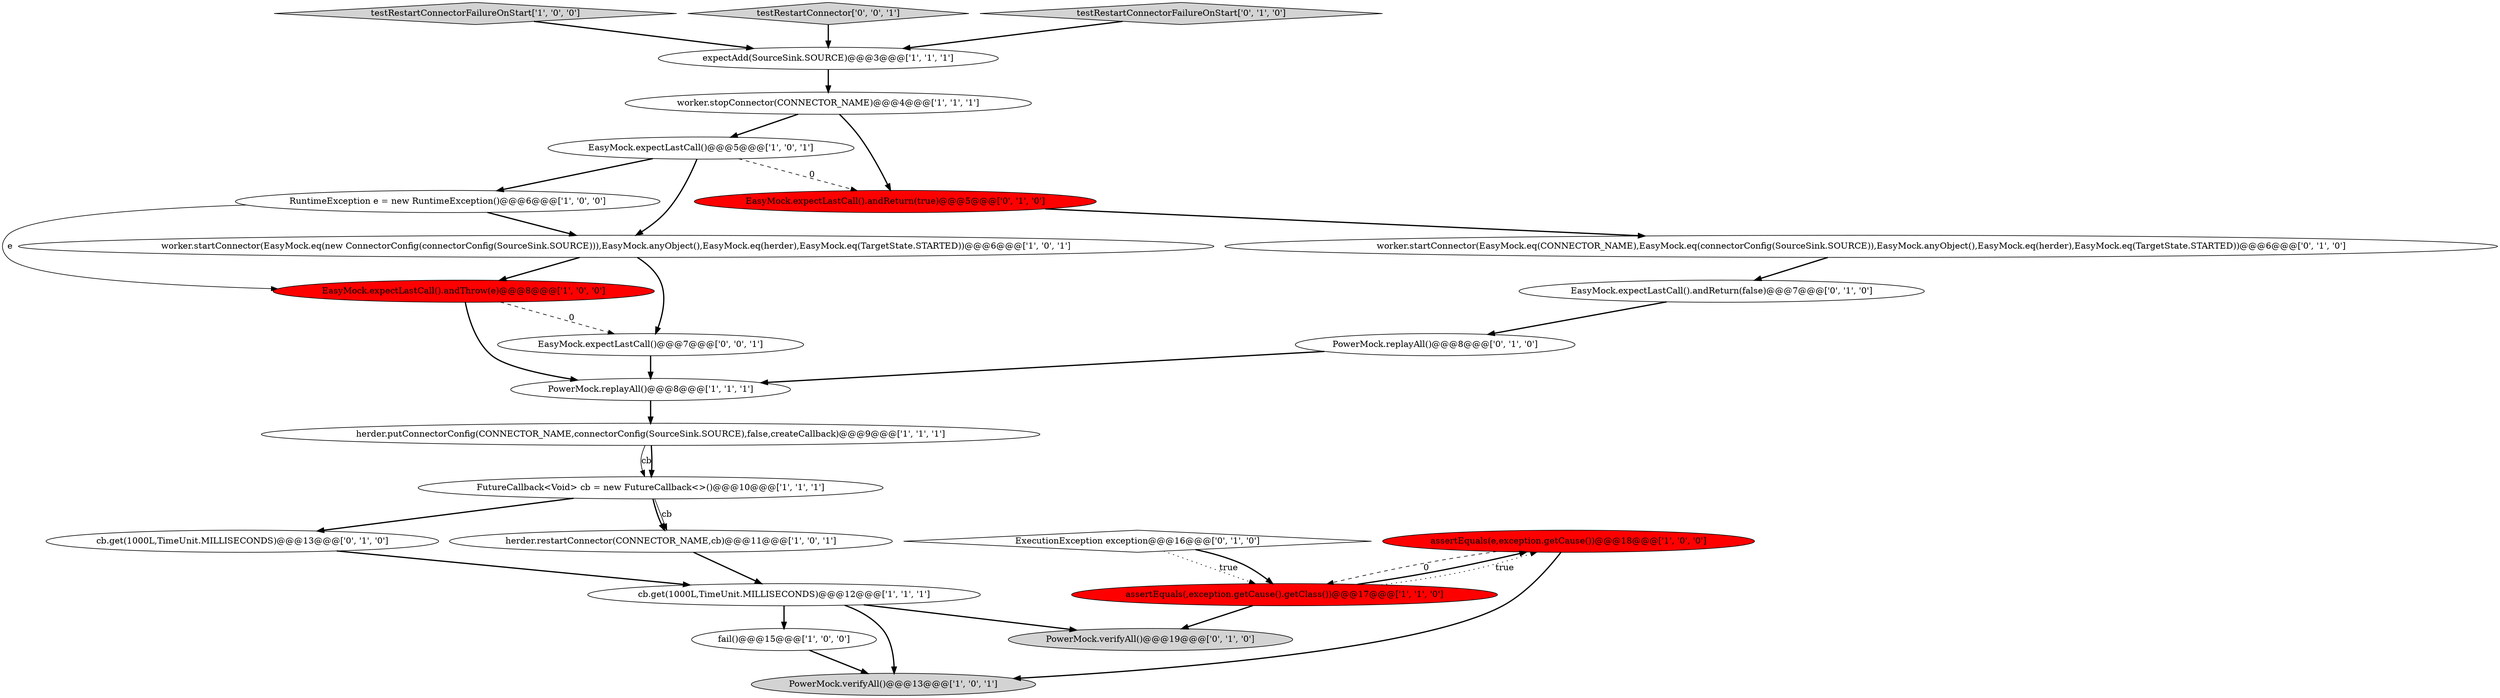 digraph {
8 [style = filled, label = "FutureCallback<Void> cb = new FutureCallback<>()@@@10@@@['1', '1', '1']", fillcolor = white, shape = ellipse image = "AAA0AAABBB1BBB"];
14 [style = filled, label = "PowerMock.verifyAll()@@@13@@@['1', '0', '1']", fillcolor = lightgray, shape = ellipse image = "AAA0AAABBB1BBB"];
7 [style = filled, label = "testRestartConnectorFailureOnStart['1', '0', '0']", fillcolor = lightgray, shape = diamond image = "AAA0AAABBB1BBB"];
16 [style = filled, label = "ExecutionException exception@@@16@@@['0', '1', '0']", fillcolor = white, shape = diamond image = "AAA0AAABBB2BBB"];
19 [style = filled, label = "worker.startConnector(EasyMock.eq(CONNECTOR_NAME),EasyMock.eq(connectorConfig(SourceSink.SOURCE)),EasyMock.anyObject(),EasyMock.eq(herder),EasyMock.eq(TargetState.STARTED))@@@6@@@['0', '1', '0']", fillcolor = white, shape = ellipse image = "AAA0AAABBB2BBB"];
21 [style = filled, label = "cb.get(1000L,TimeUnit.MILLISECONDS)@@@13@@@['0', '1', '0']", fillcolor = white, shape = ellipse image = "AAA0AAABBB2BBB"];
5 [style = filled, label = "EasyMock.expectLastCall()@@@5@@@['1', '0', '1']", fillcolor = white, shape = ellipse image = "AAA0AAABBB1BBB"];
15 [style = filled, label = "herder.restartConnector(CONNECTOR_NAME,cb)@@@11@@@['1', '0', '1']", fillcolor = white, shape = ellipse image = "AAA0AAABBB1BBB"];
24 [style = filled, label = "EasyMock.expectLastCall()@@@7@@@['0', '0', '1']", fillcolor = white, shape = ellipse image = "AAA0AAABBB3BBB"];
4 [style = filled, label = "assertEquals(,exception.getCause().getClass())@@@17@@@['1', '1', '0']", fillcolor = red, shape = ellipse image = "AAA1AAABBB1BBB"];
25 [style = filled, label = "testRestartConnector['0', '0', '1']", fillcolor = lightgray, shape = diamond image = "AAA0AAABBB3BBB"];
20 [style = filled, label = "PowerMock.replayAll()@@@8@@@['0', '1', '0']", fillcolor = white, shape = ellipse image = "AAA0AAABBB2BBB"];
23 [style = filled, label = "EasyMock.expectLastCall().andReturn(true)@@@5@@@['0', '1', '0']", fillcolor = red, shape = ellipse image = "AAA1AAABBB2BBB"];
13 [style = filled, label = "PowerMock.replayAll()@@@8@@@['1', '1', '1']", fillcolor = white, shape = ellipse image = "AAA0AAABBB1BBB"];
10 [style = filled, label = "RuntimeException e = new RuntimeException()@@@6@@@['1', '0', '0']", fillcolor = white, shape = ellipse image = "AAA0AAABBB1BBB"];
18 [style = filled, label = "EasyMock.expectLastCall().andReturn(false)@@@7@@@['0', '1', '0']", fillcolor = white, shape = ellipse image = "AAA0AAABBB2BBB"];
6 [style = filled, label = "worker.startConnector(EasyMock.eq(new ConnectorConfig(connectorConfig(SourceSink.SOURCE))),EasyMock.anyObject(),EasyMock.eq(herder),EasyMock.eq(TargetState.STARTED))@@@6@@@['1', '0', '1']", fillcolor = white, shape = ellipse image = "AAA0AAABBB1BBB"];
12 [style = filled, label = "assertEquals(e,exception.getCause())@@@18@@@['1', '0', '0']", fillcolor = red, shape = ellipse image = "AAA1AAABBB1BBB"];
3 [style = filled, label = "cb.get(1000L,TimeUnit.MILLISECONDS)@@@12@@@['1', '1', '1']", fillcolor = white, shape = ellipse image = "AAA0AAABBB1BBB"];
1 [style = filled, label = "expectAdd(SourceSink.SOURCE)@@@3@@@['1', '1', '1']", fillcolor = white, shape = ellipse image = "AAA0AAABBB1BBB"];
11 [style = filled, label = "fail()@@@15@@@['1', '0', '0']", fillcolor = white, shape = ellipse image = "AAA0AAABBB1BBB"];
2 [style = filled, label = "worker.stopConnector(CONNECTOR_NAME)@@@4@@@['1', '1', '1']", fillcolor = white, shape = ellipse image = "AAA0AAABBB1BBB"];
0 [style = filled, label = "EasyMock.expectLastCall().andThrow(e)@@@8@@@['1', '0', '0']", fillcolor = red, shape = ellipse image = "AAA1AAABBB1BBB"];
22 [style = filled, label = "testRestartConnectorFailureOnStart['0', '1', '0']", fillcolor = lightgray, shape = diamond image = "AAA0AAABBB2BBB"];
9 [style = filled, label = "herder.putConnectorConfig(CONNECTOR_NAME,connectorConfig(SourceSink.SOURCE),false,createCallback)@@@9@@@['1', '1', '1']", fillcolor = white, shape = ellipse image = "AAA0AAABBB1BBB"];
17 [style = filled, label = "PowerMock.verifyAll()@@@19@@@['0', '1', '0']", fillcolor = lightgray, shape = ellipse image = "AAA0AAABBB2BBB"];
5->10 [style = bold, label=""];
19->18 [style = bold, label=""];
25->1 [style = bold, label=""];
7->1 [style = bold, label=""];
20->13 [style = bold, label=""];
8->15 [style = bold, label=""];
4->17 [style = bold, label=""];
0->13 [style = bold, label=""];
9->8 [style = solid, label="cb"];
11->14 [style = bold, label=""];
5->23 [style = dashed, label="0"];
8->15 [style = solid, label="cb"];
3->14 [style = bold, label=""];
3->11 [style = bold, label=""];
6->24 [style = bold, label=""];
6->0 [style = bold, label=""];
21->3 [style = bold, label=""];
9->8 [style = bold, label=""];
15->3 [style = bold, label=""];
16->4 [style = dotted, label="true"];
10->6 [style = bold, label=""];
2->23 [style = bold, label=""];
18->20 [style = bold, label=""];
12->4 [style = dashed, label="0"];
5->6 [style = bold, label=""];
23->19 [style = bold, label=""];
12->14 [style = bold, label=""];
10->0 [style = solid, label="e"];
4->12 [style = bold, label=""];
8->21 [style = bold, label=""];
3->17 [style = bold, label=""];
0->24 [style = dashed, label="0"];
1->2 [style = bold, label=""];
13->9 [style = bold, label=""];
22->1 [style = bold, label=""];
16->4 [style = bold, label=""];
4->12 [style = dotted, label="true"];
2->5 [style = bold, label=""];
24->13 [style = bold, label=""];
}
